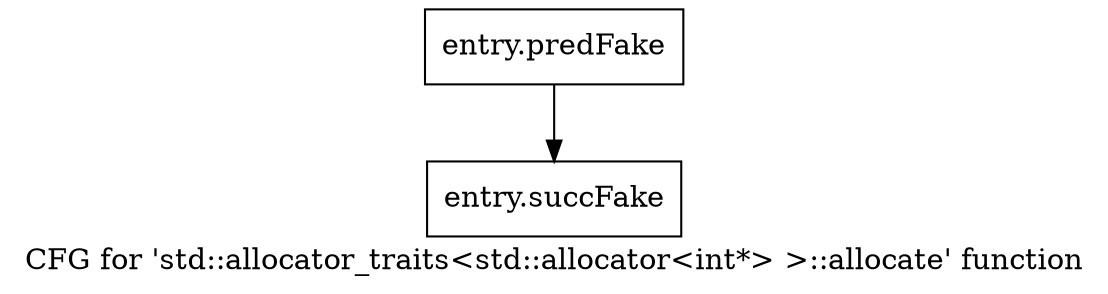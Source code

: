digraph "CFG for 'std::allocator_traits\<std::allocator\<int*\> \>::allocate' function" {
	label="CFG for 'std::allocator_traits\<std::allocator\<int*\> \>::allocate' function";

	Node0x4a2bc40 [shape=record,filename="",linenumber="",label="{entry.predFake}"];
	Node0x4a2bc40 -> Node0x4bd8ab0[ callList="" memoryops="" filename="/proj/xbuilds/2019.2_0801_1/installs/lin64/Vivado/HEAD/tps/lnx64/gcc-6.2.0/lib/gcc/x86_64-pc-linux-gnu/6.2.0/../../../../include/c++/6.2.0/bits/alloc_traits.h"];
	Node0x4bd8ab0 [shape=record,filename="/proj/xbuilds/2019.2_0801_1/installs/lin64/Vivado/HEAD/tps/lnx64/gcc-6.2.0/lib/gcc/x86_64-pc-linux-gnu/6.2.0/../../../../include/c++/6.2.0/bits/alloc_traits.h",linenumber="416",label="{entry.succFake}"];
}
